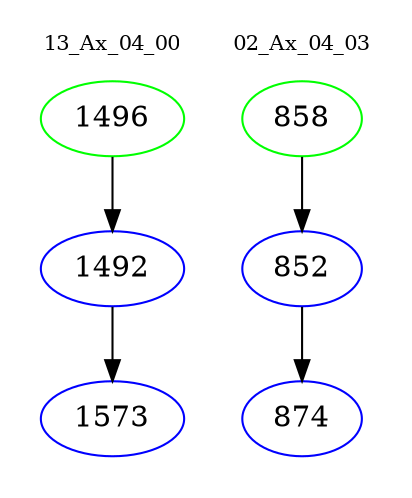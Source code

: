 digraph{
subgraph cluster_0 {
color = white
label = "13_Ax_04_00";
fontsize=10;
T0_1496 [label="1496", color="green"]
T0_1496 -> T0_1492 [color="black"]
T0_1492 [label="1492", color="blue"]
T0_1492 -> T0_1573 [color="black"]
T0_1573 [label="1573", color="blue"]
}
subgraph cluster_1 {
color = white
label = "02_Ax_04_03";
fontsize=10;
T1_858 [label="858", color="green"]
T1_858 -> T1_852 [color="black"]
T1_852 [label="852", color="blue"]
T1_852 -> T1_874 [color="black"]
T1_874 [label="874", color="blue"]
}
}

